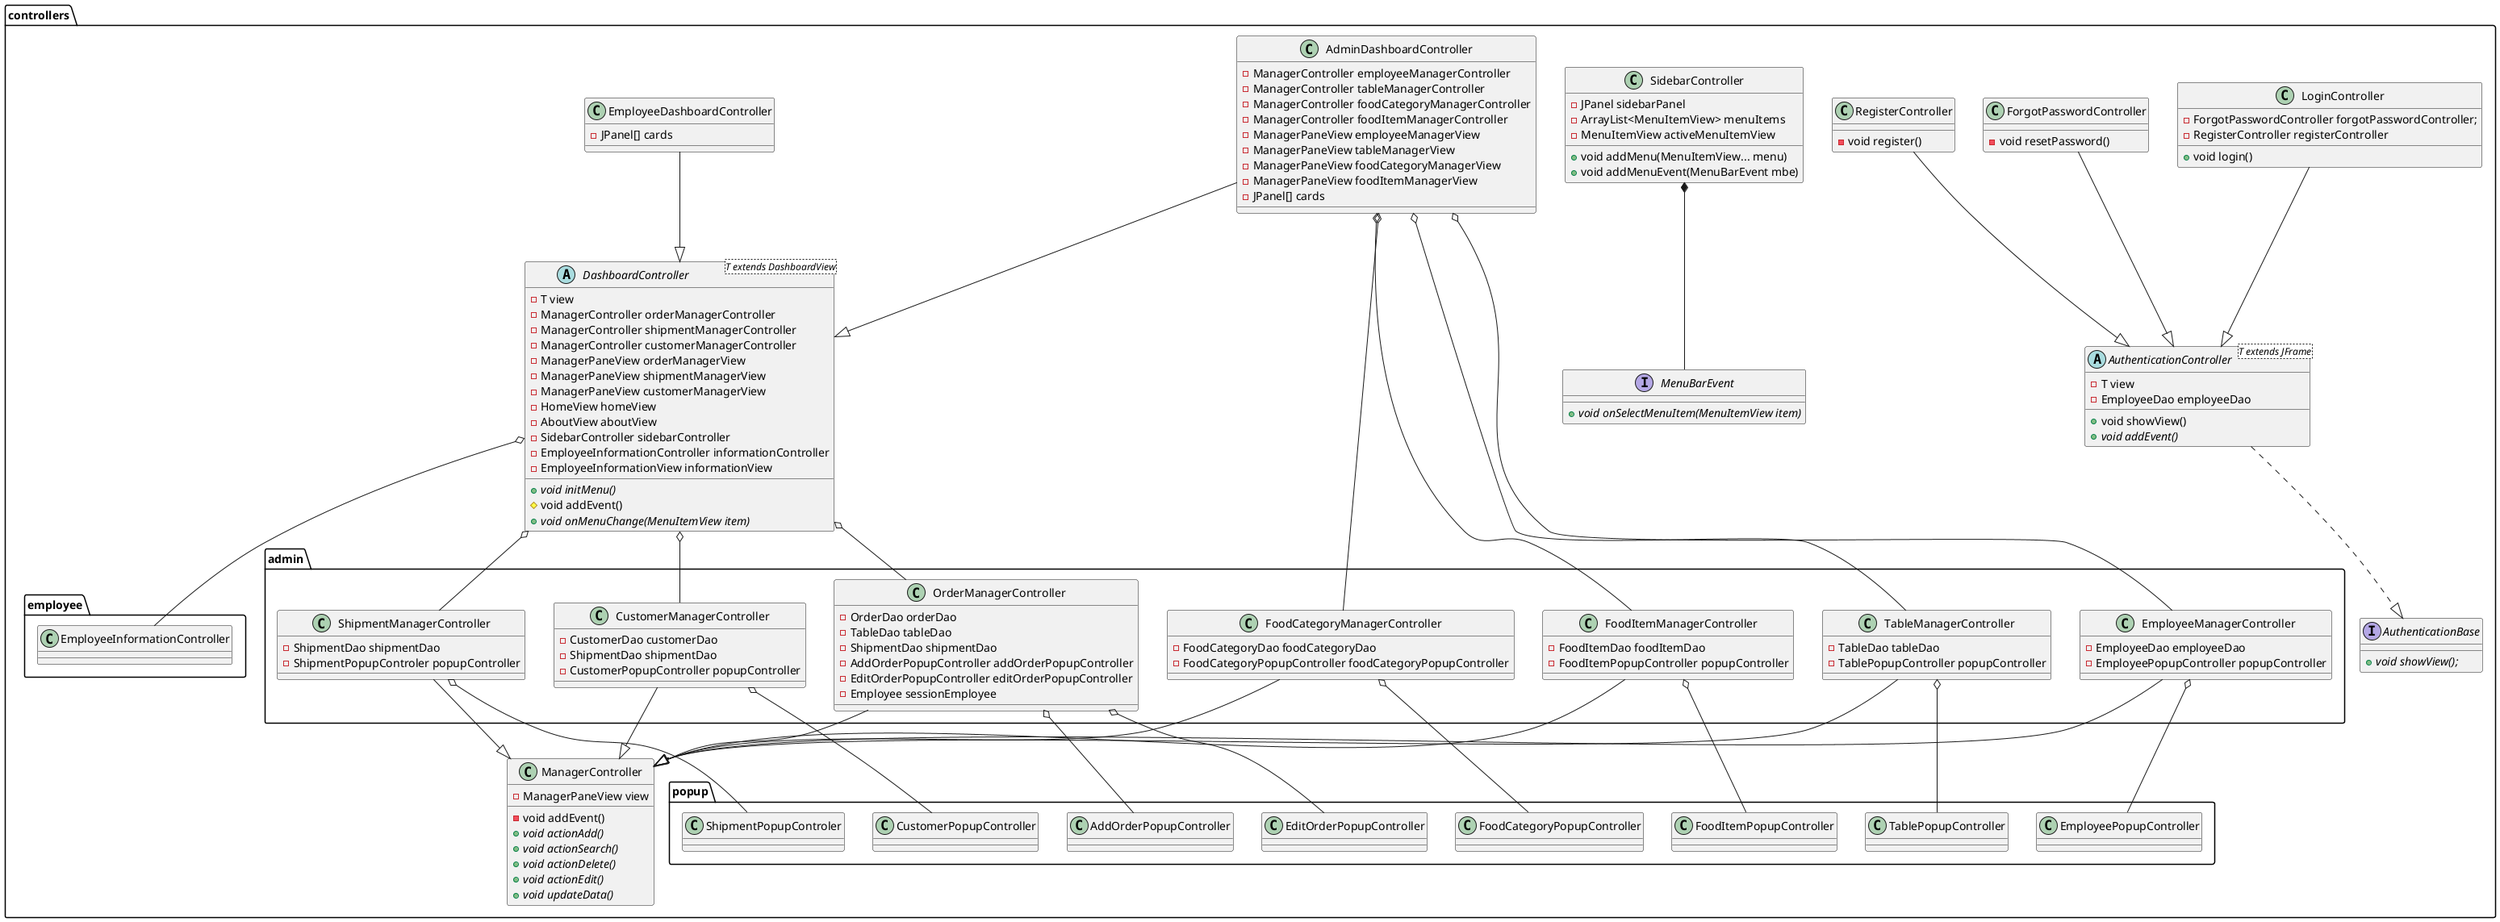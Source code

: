 @startuml
package controllers {
    class ManagerController {
        - ManagerPaneView view
        - void addEvent()
        + {abstract} void actionAdd()
        + {abstract} void actionSearch()
        + {abstract} void actionDelete()
        + {abstract} void actionEdit()
        + {abstract} void updateData()
    }
    interface AuthenticationBase {
        + {abstract} void showView();
    }
    abstract class AuthenticationController<T extends JFrame> {
        - T view
        - EmployeeDao employeeDao
        + void showView()
        + {abstract} void addEvent()
    }
    class LoginController {
        - ForgotPasswordController forgotPasswordController;
        - RegisterController registerController
        + void login()
    }
    class ForgotPasswordController {
        - void resetPassword()
    }
    class RegisterController {
        - void register()
    }
    interface MenuBarEvent {
        + {abstract} void onSelectMenuItem(MenuItemView item)
    }
    class SidebarController {
        - JPanel sidebarPanel
        - ArrayList<MenuItemView> menuItems
        - MenuItemView activeMenuItemView
        + void addMenu(MenuItemView... menu)
        + void addMenuEvent(MenuBarEvent mbe)
    }
    abstract class DashboardController<T extends DashboardView> {
        - T view
        -  ManagerController orderManagerController
        -  ManagerController shipmentManagerController
        -  ManagerController customerManagerController
        -  ManagerPaneView orderManagerView
        -  ManagerPaneView shipmentManagerView
        -  ManagerPaneView customerManagerView
        -  HomeView homeView
        -  AboutView aboutView
        -  SidebarController sidebarController
        -  EmployeeInformationController informationController
        -  EmployeeInformationView informationView
        + {abstract}  void initMenu()
        # void addEvent()
        + {abstract} void onMenuChange(MenuItemView item)
    }
    class AdminDashboardController {
        -  ManagerController employeeManagerController
        -  ManagerController tableManagerController
        -  ManagerController foodCategoryManagerController
        -  ManagerController foodItemManagerController
        -  ManagerPaneView employeeManagerView
        -  ManagerPaneView tableManagerView
        -  ManagerPaneView foodCategoryManagerView
        -  ManagerPaneView foodItemManagerView
        -  JPanel[] cards
    }
    class EmployeeDashboardController {
        - JPanel[] cards
    }
    package admin {
        class CustomerManagerController {
            - CustomerDao customerDao
            - ShipmentDao shipmentDao
            - CustomerPopupController popupController
        }

        class EmployeeManagerController {
            - EmployeeDao employeeDao
            - EmployeePopupController popupController
        }
        class FoodCategoryManagerController {
            - FoodCategoryDao foodCategoryDao
            - FoodCategoryPopupController foodCategoryPopupController
        }
        class FoodItemManagerController {
            - FoodItemDao foodItemDao
            - FoodItemPopupController popupController
        }
        class OrderManagerController {
            - OrderDao orderDao
            - TableDao tableDao
            - ShipmentDao shipmentDao
            - AddOrderPopupController addOrderPopupController
            - EditOrderPopupController editOrderPopupController
            - Employee sessionEmployee
        }
        class TableManagerController {
            - TableDao tableDao
            - TablePopupController popupController
        }
        class ShipmentManagerController {
            - ShipmentDao shipmentDao
            - ShipmentPopupControler popupController
        }
    }
}
EmployeeDashboardController --|> DashboardController
AdminDashboardController o-- controllers.admin.EmployeeManagerController
AdminDashboardController o-- controllers.admin.FoodCategoryManagerController
AdminDashboardController o-- controllers.admin.FoodItemManagerController
AdminDashboardController o-- controllers.admin.TableManagerController
AdminDashboardController --|> DashboardController
DashboardController o-- controllers.admin.CustomerManagerController
DashboardController o-- controllers.admin.OrderManagerController
DashboardController o-- controllers.admin.ShipmentManagerController
DashboardController o-- controllers.employee.EmployeeInformationController
SidebarController *-- MenuBarEvent
RegisterController --|> AuthenticationController
ForgotPasswordController --|> AuthenticationController
LoginController --|> AuthenticationController
AuthenticationController ..|> AuthenticationBase
controllers.admin.CustomerManagerController --|> controllers.ManagerController
controllers.admin.EmployeeManagerController --|> controllers.ManagerController
controllers.admin.OrderManagerController --|> controllers.ManagerController
controllers.admin.ShipmentManagerController --|> controllers.ManagerController
controllers.admin.FoodCategoryManagerController --|> controllers.ManagerController
controllers.admin.FoodItemManagerController --|> controllers.ManagerController
controllers.admin.TableManagerController --|> controllers.ManagerController
controllers.admin.CustomerManagerController o-- controllers.popup.CustomerPopupController
controllers.admin.EmployeeManagerController o-- controllers.popup.EmployeePopupController
controllers.admin.OrderManagerController o-- controllers.popup.AddOrderPopupController
controllers.admin.OrderManagerController o-- controllers.popup.EditOrderPopupController
controllers.admin.FoodCategoryManagerController o-- controllers.popup.FoodCategoryPopupController
controllers.admin.FoodItemManagerController o-- controllers.popup.FoodItemPopupController
controllers.admin.TableManagerController o-- controllers.popup.TablePopupController
controllers.admin.ShipmentManagerController o-- controllers.popup.ShipmentPopupControler
@enduml